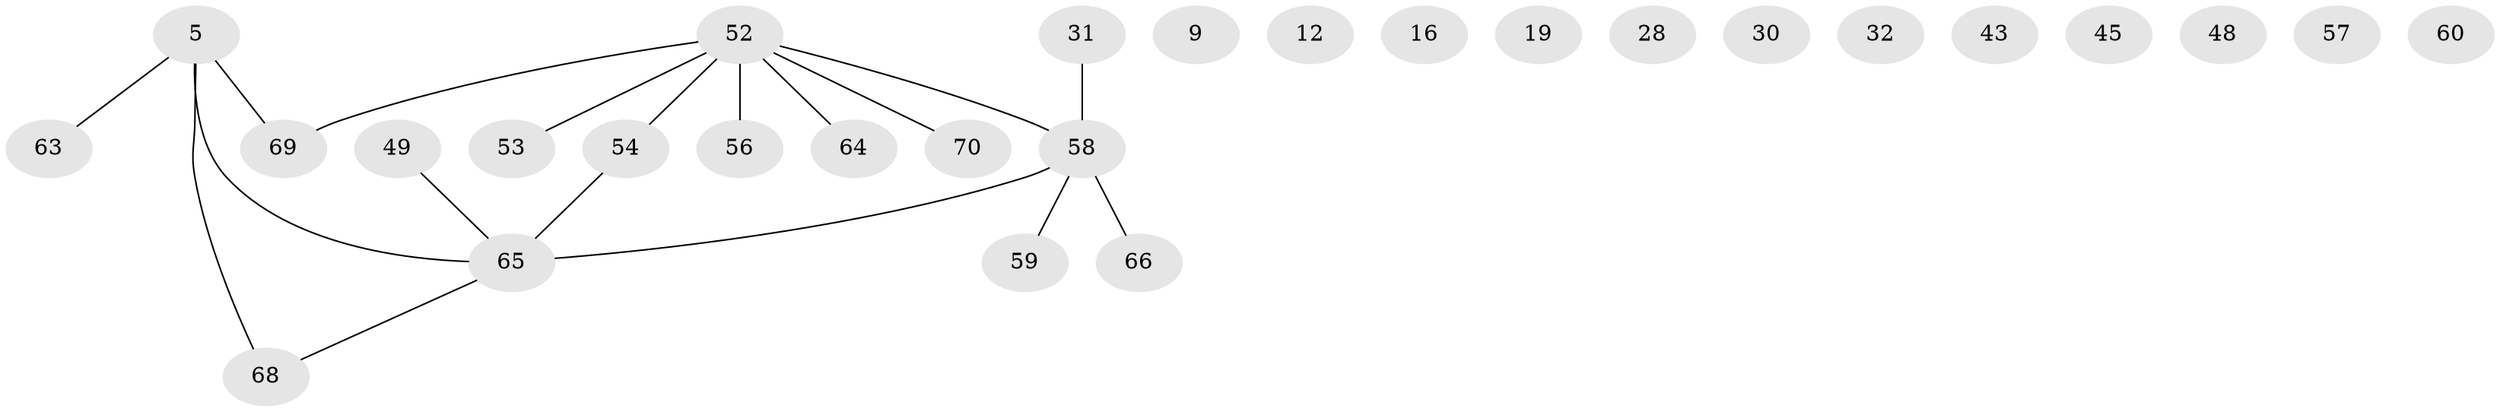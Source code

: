 // original degree distribution, {4: 0.08571428571428572, 1: 0.3, 2: 0.22857142857142856, 5: 0.02857142857142857, 3: 0.21428571428571427, 0: 0.12857142857142856, 6: 0.014285714285714285}
// Generated by graph-tools (version 1.1) at 2025/42/03/04/25 21:42:33]
// undirected, 28 vertices, 18 edges
graph export_dot {
graph [start="1"]
  node [color=gray90,style=filled];
  5;
  9;
  12;
  16;
  19;
  28;
  30;
  31;
  32;
  43 [super="+25"];
  45 [super="+36"];
  48;
  49 [super="+2"];
  52 [super="+6+3+34+41+51"];
  53;
  54 [super="+39"];
  56 [super="+7"];
  57;
  58 [super="+26"];
  59;
  60 [super="+35"];
  63;
  64;
  65 [super="+11+21+55+23+38"];
  66;
  68 [super="+13+40+67"];
  69 [super="+42+61"];
  70;
  5 -- 63;
  5 -- 69 [weight=2];
  5 -- 68;
  5 -- 65;
  31 -- 58;
  49 -- 65;
  52 -- 53;
  52 -- 56 [weight=3];
  52 -- 69 [weight=4];
  52 -- 70 [weight=2];
  52 -- 58 [weight=2];
  52 -- 64;
  52 -- 54;
  54 -- 65;
  58 -- 65 [weight=2];
  58 -- 66;
  58 -- 59;
  65 -- 68;
}
